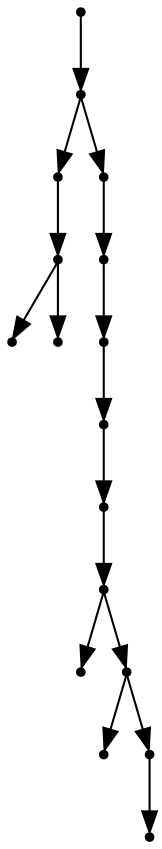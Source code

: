 digraph {
  16 [shape=point];
  15 [shape=point];
  3 [shape=point];
  2 [shape=point];
  0 [shape=point];
  1 [shape=point];
  14 [shape=point];
  13 [shape=point];
  12 [shape=point];
  11 [shape=point];
  10 [shape=point];
  9 [shape=point];
  4 [shape=point];
  8 [shape=point];
  5 [shape=point];
  7 [shape=point];
  6 [shape=point];
16 -> 15;
15 -> 3;
3 -> 2;
2 -> 0;
2 -> 1;
15 -> 14;
14 -> 13;
13 -> 12;
12 -> 11;
11 -> 10;
10 -> 9;
9 -> 4;
9 -> 8;
8 -> 5;
8 -> 7;
7 -> 6;
}
